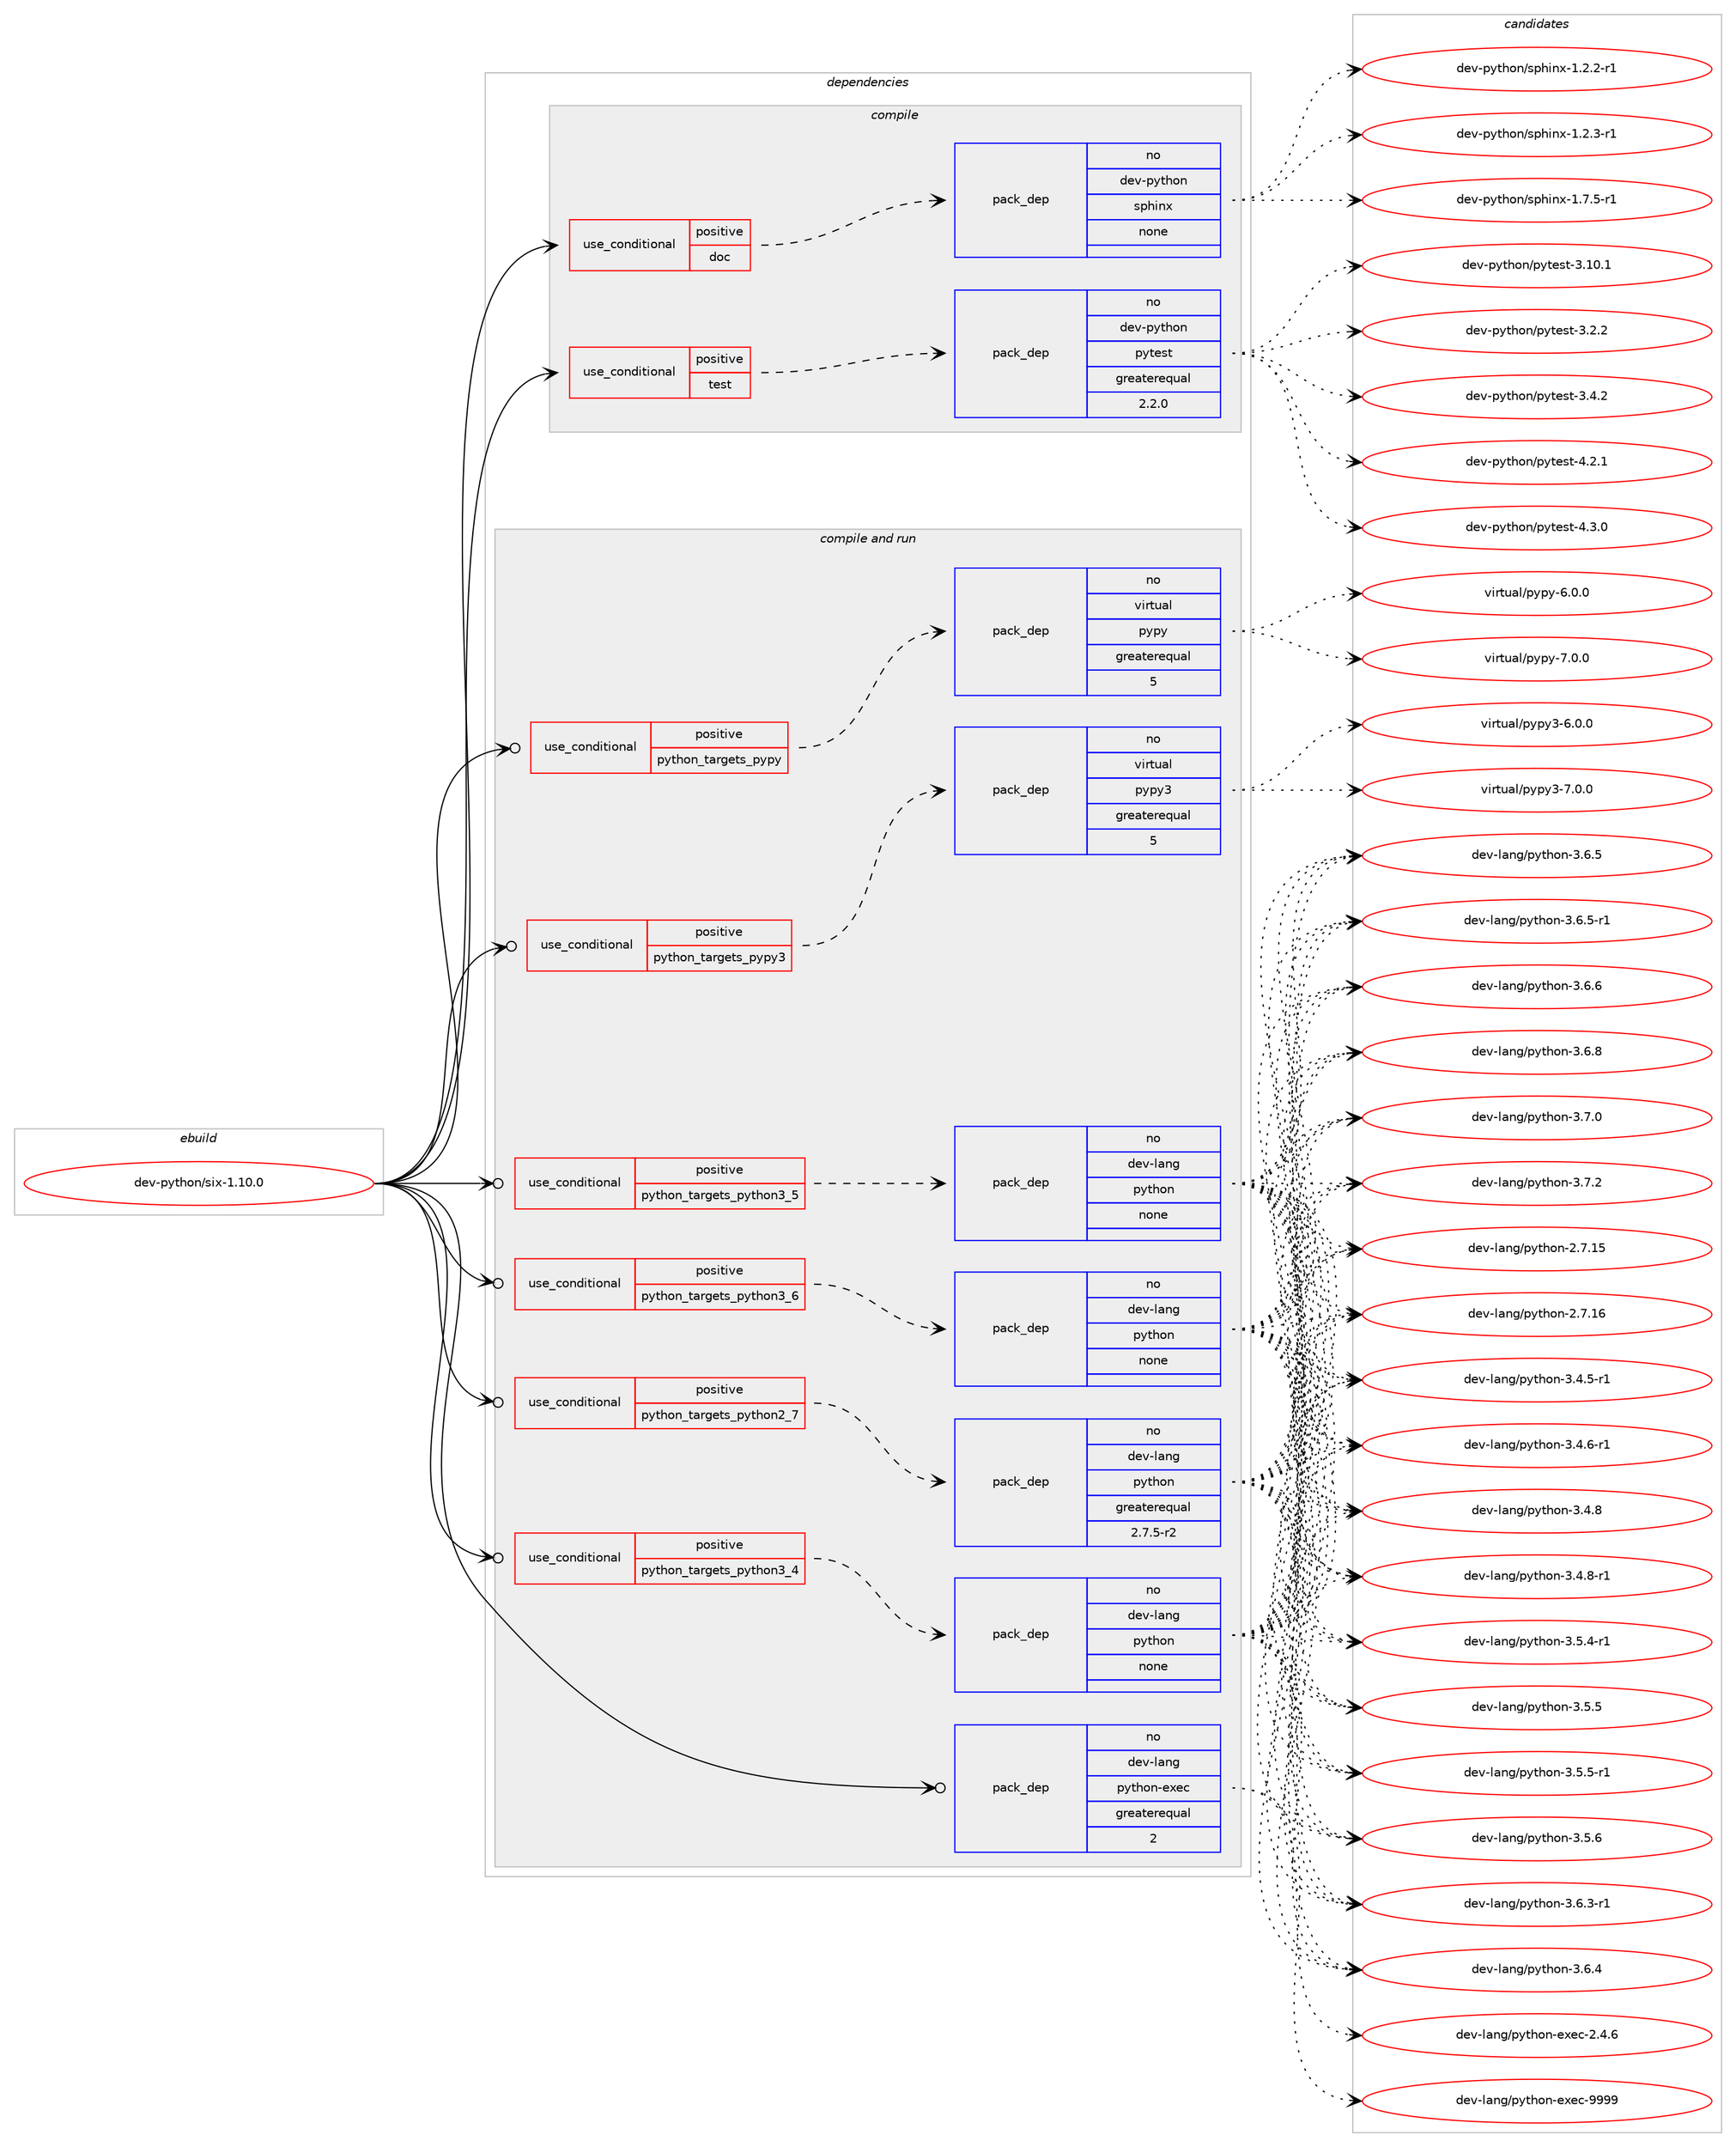digraph prolog {

# *************
# Graph options
# *************

newrank=true;
concentrate=true;
compound=true;
graph [rankdir=LR,fontname=Helvetica,fontsize=10,ranksep=1.5];#, ranksep=2.5, nodesep=0.2];
edge  [arrowhead=vee];
node  [fontname=Helvetica,fontsize=10];

# **********
# The ebuild
# **********

subgraph cluster_leftcol {
color=gray;
rank=same;
label=<<i>ebuild</i>>;
id [label="dev-python/six-1.10.0", color=red, width=4, href="../dev-python/six-1.10.0.svg"];
}

# ****************
# The dependencies
# ****************

subgraph cluster_midcol {
color=gray;
label=<<i>dependencies</i>>;
subgraph cluster_compile {
fillcolor="#eeeeee";
style=filled;
label=<<i>compile</i>>;
subgraph cond384649 {
dependency1441299 [label=<<TABLE BORDER="0" CELLBORDER="1" CELLSPACING="0" CELLPADDING="4"><TR><TD ROWSPAN="3" CELLPADDING="10">use_conditional</TD></TR><TR><TD>positive</TD></TR><TR><TD>doc</TD></TR></TABLE>>, shape=none, color=red];
subgraph pack1033288 {
dependency1441300 [label=<<TABLE BORDER="0" CELLBORDER="1" CELLSPACING="0" CELLPADDING="4" WIDTH="220"><TR><TD ROWSPAN="6" CELLPADDING="30">pack_dep</TD></TR><TR><TD WIDTH="110">no</TD></TR><TR><TD>dev-python</TD></TR><TR><TD>sphinx</TD></TR><TR><TD>none</TD></TR><TR><TD></TD></TR></TABLE>>, shape=none, color=blue];
}
dependency1441299:e -> dependency1441300:w [weight=20,style="dashed",arrowhead="vee"];
}
id:e -> dependency1441299:w [weight=20,style="solid",arrowhead="vee"];
subgraph cond384650 {
dependency1441301 [label=<<TABLE BORDER="0" CELLBORDER="1" CELLSPACING="0" CELLPADDING="4"><TR><TD ROWSPAN="3" CELLPADDING="10">use_conditional</TD></TR><TR><TD>positive</TD></TR><TR><TD>test</TD></TR></TABLE>>, shape=none, color=red];
subgraph pack1033289 {
dependency1441302 [label=<<TABLE BORDER="0" CELLBORDER="1" CELLSPACING="0" CELLPADDING="4" WIDTH="220"><TR><TD ROWSPAN="6" CELLPADDING="30">pack_dep</TD></TR><TR><TD WIDTH="110">no</TD></TR><TR><TD>dev-python</TD></TR><TR><TD>pytest</TD></TR><TR><TD>greaterequal</TD></TR><TR><TD>2.2.0</TD></TR></TABLE>>, shape=none, color=blue];
}
dependency1441301:e -> dependency1441302:w [weight=20,style="dashed",arrowhead="vee"];
}
id:e -> dependency1441301:w [weight=20,style="solid",arrowhead="vee"];
}
subgraph cluster_compileandrun {
fillcolor="#eeeeee";
style=filled;
label=<<i>compile and run</i>>;
subgraph cond384651 {
dependency1441303 [label=<<TABLE BORDER="0" CELLBORDER="1" CELLSPACING="0" CELLPADDING="4"><TR><TD ROWSPAN="3" CELLPADDING="10">use_conditional</TD></TR><TR><TD>positive</TD></TR><TR><TD>python_targets_pypy</TD></TR></TABLE>>, shape=none, color=red];
subgraph pack1033290 {
dependency1441304 [label=<<TABLE BORDER="0" CELLBORDER="1" CELLSPACING="0" CELLPADDING="4" WIDTH="220"><TR><TD ROWSPAN="6" CELLPADDING="30">pack_dep</TD></TR><TR><TD WIDTH="110">no</TD></TR><TR><TD>virtual</TD></TR><TR><TD>pypy</TD></TR><TR><TD>greaterequal</TD></TR><TR><TD>5</TD></TR></TABLE>>, shape=none, color=blue];
}
dependency1441303:e -> dependency1441304:w [weight=20,style="dashed",arrowhead="vee"];
}
id:e -> dependency1441303:w [weight=20,style="solid",arrowhead="odotvee"];
subgraph cond384652 {
dependency1441305 [label=<<TABLE BORDER="0" CELLBORDER="1" CELLSPACING="0" CELLPADDING="4"><TR><TD ROWSPAN="3" CELLPADDING="10">use_conditional</TD></TR><TR><TD>positive</TD></TR><TR><TD>python_targets_pypy3</TD></TR></TABLE>>, shape=none, color=red];
subgraph pack1033291 {
dependency1441306 [label=<<TABLE BORDER="0" CELLBORDER="1" CELLSPACING="0" CELLPADDING="4" WIDTH="220"><TR><TD ROWSPAN="6" CELLPADDING="30">pack_dep</TD></TR><TR><TD WIDTH="110">no</TD></TR><TR><TD>virtual</TD></TR><TR><TD>pypy3</TD></TR><TR><TD>greaterequal</TD></TR><TR><TD>5</TD></TR></TABLE>>, shape=none, color=blue];
}
dependency1441305:e -> dependency1441306:w [weight=20,style="dashed",arrowhead="vee"];
}
id:e -> dependency1441305:w [weight=20,style="solid",arrowhead="odotvee"];
subgraph cond384653 {
dependency1441307 [label=<<TABLE BORDER="0" CELLBORDER="1" CELLSPACING="0" CELLPADDING="4"><TR><TD ROWSPAN="3" CELLPADDING="10">use_conditional</TD></TR><TR><TD>positive</TD></TR><TR><TD>python_targets_python2_7</TD></TR></TABLE>>, shape=none, color=red];
subgraph pack1033292 {
dependency1441308 [label=<<TABLE BORDER="0" CELLBORDER="1" CELLSPACING="0" CELLPADDING="4" WIDTH="220"><TR><TD ROWSPAN="6" CELLPADDING="30">pack_dep</TD></TR><TR><TD WIDTH="110">no</TD></TR><TR><TD>dev-lang</TD></TR><TR><TD>python</TD></TR><TR><TD>greaterequal</TD></TR><TR><TD>2.7.5-r2</TD></TR></TABLE>>, shape=none, color=blue];
}
dependency1441307:e -> dependency1441308:w [weight=20,style="dashed",arrowhead="vee"];
}
id:e -> dependency1441307:w [weight=20,style="solid",arrowhead="odotvee"];
subgraph cond384654 {
dependency1441309 [label=<<TABLE BORDER="0" CELLBORDER="1" CELLSPACING="0" CELLPADDING="4"><TR><TD ROWSPAN="3" CELLPADDING="10">use_conditional</TD></TR><TR><TD>positive</TD></TR><TR><TD>python_targets_python3_4</TD></TR></TABLE>>, shape=none, color=red];
subgraph pack1033293 {
dependency1441310 [label=<<TABLE BORDER="0" CELLBORDER="1" CELLSPACING="0" CELLPADDING="4" WIDTH="220"><TR><TD ROWSPAN="6" CELLPADDING="30">pack_dep</TD></TR><TR><TD WIDTH="110">no</TD></TR><TR><TD>dev-lang</TD></TR><TR><TD>python</TD></TR><TR><TD>none</TD></TR><TR><TD></TD></TR></TABLE>>, shape=none, color=blue];
}
dependency1441309:e -> dependency1441310:w [weight=20,style="dashed",arrowhead="vee"];
}
id:e -> dependency1441309:w [weight=20,style="solid",arrowhead="odotvee"];
subgraph cond384655 {
dependency1441311 [label=<<TABLE BORDER="0" CELLBORDER="1" CELLSPACING="0" CELLPADDING="4"><TR><TD ROWSPAN="3" CELLPADDING="10">use_conditional</TD></TR><TR><TD>positive</TD></TR><TR><TD>python_targets_python3_5</TD></TR></TABLE>>, shape=none, color=red];
subgraph pack1033294 {
dependency1441312 [label=<<TABLE BORDER="0" CELLBORDER="1" CELLSPACING="0" CELLPADDING="4" WIDTH="220"><TR><TD ROWSPAN="6" CELLPADDING="30">pack_dep</TD></TR><TR><TD WIDTH="110">no</TD></TR><TR><TD>dev-lang</TD></TR><TR><TD>python</TD></TR><TR><TD>none</TD></TR><TR><TD></TD></TR></TABLE>>, shape=none, color=blue];
}
dependency1441311:e -> dependency1441312:w [weight=20,style="dashed",arrowhead="vee"];
}
id:e -> dependency1441311:w [weight=20,style="solid",arrowhead="odotvee"];
subgraph cond384656 {
dependency1441313 [label=<<TABLE BORDER="0" CELLBORDER="1" CELLSPACING="0" CELLPADDING="4"><TR><TD ROWSPAN="3" CELLPADDING="10">use_conditional</TD></TR><TR><TD>positive</TD></TR><TR><TD>python_targets_python3_6</TD></TR></TABLE>>, shape=none, color=red];
subgraph pack1033295 {
dependency1441314 [label=<<TABLE BORDER="0" CELLBORDER="1" CELLSPACING="0" CELLPADDING="4" WIDTH="220"><TR><TD ROWSPAN="6" CELLPADDING="30">pack_dep</TD></TR><TR><TD WIDTH="110">no</TD></TR><TR><TD>dev-lang</TD></TR><TR><TD>python</TD></TR><TR><TD>none</TD></TR><TR><TD></TD></TR></TABLE>>, shape=none, color=blue];
}
dependency1441313:e -> dependency1441314:w [weight=20,style="dashed",arrowhead="vee"];
}
id:e -> dependency1441313:w [weight=20,style="solid",arrowhead="odotvee"];
subgraph pack1033296 {
dependency1441315 [label=<<TABLE BORDER="0" CELLBORDER="1" CELLSPACING="0" CELLPADDING="4" WIDTH="220"><TR><TD ROWSPAN="6" CELLPADDING="30">pack_dep</TD></TR><TR><TD WIDTH="110">no</TD></TR><TR><TD>dev-lang</TD></TR><TR><TD>python-exec</TD></TR><TR><TD>greaterequal</TD></TR><TR><TD>2</TD></TR></TABLE>>, shape=none, color=blue];
}
id:e -> dependency1441315:w [weight=20,style="solid",arrowhead="odotvee"];
}
subgraph cluster_run {
fillcolor="#eeeeee";
style=filled;
label=<<i>run</i>>;
}
}

# **************
# The candidates
# **************

subgraph cluster_choices {
rank=same;
color=gray;
label=<<i>candidates</i>>;

subgraph choice1033288 {
color=black;
nodesep=1;
choice10010111845112121116104111110471151121041051101204549465046504511449 [label="dev-python/sphinx-1.2.2-r1", color=red, width=4,href="../dev-python/sphinx-1.2.2-r1.svg"];
choice10010111845112121116104111110471151121041051101204549465046514511449 [label="dev-python/sphinx-1.2.3-r1", color=red, width=4,href="../dev-python/sphinx-1.2.3-r1.svg"];
choice10010111845112121116104111110471151121041051101204549465546534511449 [label="dev-python/sphinx-1.7.5-r1", color=red, width=4,href="../dev-python/sphinx-1.7.5-r1.svg"];
dependency1441300:e -> choice10010111845112121116104111110471151121041051101204549465046504511449:w [style=dotted,weight="100"];
dependency1441300:e -> choice10010111845112121116104111110471151121041051101204549465046514511449:w [style=dotted,weight="100"];
dependency1441300:e -> choice10010111845112121116104111110471151121041051101204549465546534511449:w [style=dotted,weight="100"];
}
subgraph choice1033289 {
color=black;
nodesep=1;
choice100101118451121211161041111104711212111610111511645514649484649 [label="dev-python/pytest-3.10.1", color=red, width=4,href="../dev-python/pytest-3.10.1.svg"];
choice1001011184511212111610411111047112121116101115116455146504650 [label="dev-python/pytest-3.2.2", color=red, width=4,href="../dev-python/pytest-3.2.2.svg"];
choice1001011184511212111610411111047112121116101115116455146524650 [label="dev-python/pytest-3.4.2", color=red, width=4,href="../dev-python/pytest-3.4.2.svg"];
choice1001011184511212111610411111047112121116101115116455246504649 [label="dev-python/pytest-4.2.1", color=red, width=4,href="../dev-python/pytest-4.2.1.svg"];
choice1001011184511212111610411111047112121116101115116455246514648 [label="dev-python/pytest-4.3.0", color=red, width=4,href="../dev-python/pytest-4.3.0.svg"];
dependency1441302:e -> choice100101118451121211161041111104711212111610111511645514649484649:w [style=dotted,weight="100"];
dependency1441302:e -> choice1001011184511212111610411111047112121116101115116455146504650:w [style=dotted,weight="100"];
dependency1441302:e -> choice1001011184511212111610411111047112121116101115116455146524650:w [style=dotted,weight="100"];
dependency1441302:e -> choice1001011184511212111610411111047112121116101115116455246504649:w [style=dotted,weight="100"];
dependency1441302:e -> choice1001011184511212111610411111047112121116101115116455246514648:w [style=dotted,weight="100"];
}
subgraph choice1033290 {
color=black;
nodesep=1;
choice1181051141161179710847112121112121455446484648 [label="virtual/pypy-6.0.0", color=red, width=4,href="../virtual/pypy-6.0.0.svg"];
choice1181051141161179710847112121112121455546484648 [label="virtual/pypy-7.0.0", color=red, width=4,href="../virtual/pypy-7.0.0.svg"];
dependency1441304:e -> choice1181051141161179710847112121112121455446484648:w [style=dotted,weight="100"];
dependency1441304:e -> choice1181051141161179710847112121112121455546484648:w [style=dotted,weight="100"];
}
subgraph choice1033291 {
color=black;
nodesep=1;
choice118105114116117971084711212111212151455446484648 [label="virtual/pypy3-6.0.0", color=red, width=4,href="../virtual/pypy3-6.0.0.svg"];
choice118105114116117971084711212111212151455546484648 [label="virtual/pypy3-7.0.0", color=red, width=4,href="../virtual/pypy3-7.0.0.svg"];
dependency1441306:e -> choice118105114116117971084711212111212151455446484648:w [style=dotted,weight="100"];
dependency1441306:e -> choice118105114116117971084711212111212151455546484648:w [style=dotted,weight="100"];
}
subgraph choice1033292 {
color=black;
nodesep=1;
choice10010111845108971101034711212111610411111045504655464953 [label="dev-lang/python-2.7.15", color=red, width=4,href="../dev-lang/python-2.7.15.svg"];
choice10010111845108971101034711212111610411111045504655464954 [label="dev-lang/python-2.7.16", color=red, width=4,href="../dev-lang/python-2.7.16.svg"];
choice1001011184510897110103471121211161041111104551465246534511449 [label="dev-lang/python-3.4.5-r1", color=red, width=4,href="../dev-lang/python-3.4.5-r1.svg"];
choice1001011184510897110103471121211161041111104551465246544511449 [label="dev-lang/python-3.4.6-r1", color=red, width=4,href="../dev-lang/python-3.4.6-r1.svg"];
choice100101118451089711010347112121116104111110455146524656 [label="dev-lang/python-3.4.8", color=red, width=4,href="../dev-lang/python-3.4.8.svg"];
choice1001011184510897110103471121211161041111104551465246564511449 [label="dev-lang/python-3.4.8-r1", color=red, width=4,href="../dev-lang/python-3.4.8-r1.svg"];
choice1001011184510897110103471121211161041111104551465346524511449 [label="dev-lang/python-3.5.4-r1", color=red, width=4,href="../dev-lang/python-3.5.4-r1.svg"];
choice100101118451089711010347112121116104111110455146534653 [label="dev-lang/python-3.5.5", color=red, width=4,href="../dev-lang/python-3.5.5.svg"];
choice1001011184510897110103471121211161041111104551465346534511449 [label="dev-lang/python-3.5.5-r1", color=red, width=4,href="../dev-lang/python-3.5.5-r1.svg"];
choice100101118451089711010347112121116104111110455146534654 [label="dev-lang/python-3.5.6", color=red, width=4,href="../dev-lang/python-3.5.6.svg"];
choice1001011184510897110103471121211161041111104551465446514511449 [label="dev-lang/python-3.6.3-r1", color=red, width=4,href="../dev-lang/python-3.6.3-r1.svg"];
choice100101118451089711010347112121116104111110455146544652 [label="dev-lang/python-3.6.4", color=red, width=4,href="../dev-lang/python-3.6.4.svg"];
choice100101118451089711010347112121116104111110455146544653 [label="dev-lang/python-3.6.5", color=red, width=4,href="../dev-lang/python-3.6.5.svg"];
choice1001011184510897110103471121211161041111104551465446534511449 [label="dev-lang/python-3.6.5-r1", color=red, width=4,href="../dev-lang/python-3.6.5-r1.svg"];
choice100101118451089711010347112121116104111110455146544654 [label="dev-lang/python-3.6.6", color=red, width=4,href="../dev-lang/python-3.6.6.svg"];
choice100101118451089711010347112121116104111110455146544656 [label="dev-lang/python-3.6.8", color=red, width=4,href="../dev-lang/python-3.6.8.svg"];
choice100101118451089711010347112121116104111110455146554648 [label="dev-lang/python-3.7.0", color=red, width=4,href="../dev-lang/python-3.7.0.svg"];
choice100101118451089711010347112121116104111110455146554650 [label="dev-lang/python-3.7.2", color=red, width=4,href="../dev-lang/python-3.7.2.svg"];
dependency1441308:e -> choice10010111845108971101034711212111610411111045504655464953:w [style=dotted,weight="100"];
dependency1441308:e -> choice10010111845108971101034711212111610411111045504655464954:w [style=dotted,weight="100"];
dependency1441308:e -> choice1001011184510897110103471121211161041111104551465246534511449:w [style=dotted,weight="100"];
dependency1441308:e -> choice1001011184510897110103471121211161041111104551465246544511449:w [style=dotted,weight="100"];
dependency1441308:e -> choice100101118451089711010347112121116104111110455146524656:w [style=dotted,weight="100"];
dependency1441308:e -> choice1001011184510897110103471121211161041111104551465246564511449:w [style=dotted,weight="100"];
dependency1441308:e -> choice1001011184510897110103471121211161041111104551465346524511449:w [style=dotted,weight="100"];
dependency1441308:e -> choice100101118451089711010347112121116104111110455146534653:w [style=dotted,weight="100"];
dependency1441308:e -> choice1001011184510897110103471121211161041111104551465346534511449:w [style=dotted,weight="100"];
dependency1441308:e -> choice100101118451089711010347112121116104111110455146534654:w [style=dotted,weight="100"];
dependency1441308:e -> choice1001011184510897110103471121211161041111104551465446514511449:w [style=dotted,weight="100"];
dependency1441308:e -> choice100101118451089711010347112121116104111110455146544652:w [style=dotted,weight="100"];
dependency1441308:e -> choice100101118451089711010347112121116104111110455146544653:w [style=dotted,weight="100"];
dependency1441308:e -> choice1001011184510897110103471121211161041111104551465446534511449:w [style=dotted,weight="100"];
dependency1441308:e -> choice100101118451089711010347112121116104111110455146544654:w [style=dotted,weight="100"];
dependency1441308:e -> choice100101118451089711010347112121116104111110455146544656:w [style=dotted,weight="100"];
dependency1441308:e -> choice100101118451089711010347112121116104111110455146554648:w [style=dotted,weight="100"];
dependency1441308:e -> choice100101118451089711010347112121116104111110455146554650:w [style=dotted,weight="100"];
}
subgraph choice1033293 {
color=black;
nodesep=1;
choice10010111845108971101034711212111610411111045504655464953 [label="dev-lang/python-2.7.15", color=red, width=4,href="../dev-lang/python-2.7.15.svg"];
choice10010111845108971101034711212111610411111045504655464954 [label="dev-lang/python-2.7.16", color=red, width=4,href="../dev-lang/python-2.7.16.svg"];
choice1001011184510897110103471121211161041111104551465246534511449 [label="dev-lang/python-3.4.5-r1", color=red, width=4,href="../dev-lang/python-3.4.5-r1.svg"];
choice1001011184510897110103471121211161041111104551465246544511449 [label="dev-lang/python-3.4.6-r1", color=red, width=4,href="../dev-lang/python-3.4.6-r1.svg"];
choice100101118451089711010347112121116104111110455146524656 [label="dev-lang/python-3.4.8", color=red, width=4,href="../dev-lang/python-3.4.8.svg"];
choice1001011184510897110103471121211161041111104551465246564511449 [label="dev-lang/python-3.4.8-r1", color=red, width=4,href="../dev-lang/python-3.4.8-r1.svg"];
choice1001011184510897110103471121211161041111104551465346524511449 [label="dev-lang/python-3.5.4-r1", color=red, width=4,href="../dev-lang/python-3.5.4-r1.svg"];
choice100101118451089711010347112121116104111110455146534653 [label="dev-lang/python-3.5.5", color=red, width=4,href="../dev-lang/python-3.5.5.svg"];
choice1001011184510897110103471121211161041111104551465346534511449 [label="dev-lang/python-3.5.5-r1", color=red, width=4,href="../dev-lang/python-3.5.5-r1.svg"];
choice100101118451089711010347112121116104111110455146534654 [label="dev-lang/python-3.5.6", color=red, width=4,href="../dev-lang/python-3.5.6.svg"];
choice1001011184510897110103471121211161041111104551465446514511449 [label="dev-lang/python-3.6.3-r1", color=red, width=4,href="../dev-lang/python-3.6.3-r1.svg"];
choice100101118451089711010347112121116104111110455146544652 [label="dev-lang/python-3.6.4", color=red, width=4,href="../dev-lang/python-3.6.4.svg"];
choice100101118451089711010347112121116104111110455146544653 [label="dev-lang/python-3.6.5", color=red, width=4,href="../dev-lang/python-3.6.5.svg"];
choice1001011184510897110103471121211161041111104551465446534511449 [label="dev-lang/python-3.6.5-r1", color=red, width=4,href="../dev-lang/python-3.6.5-r1.svg"];
choice100101118451089711010347112121116104111110455146544654 [label="dev-lang/python-3.6.6", color=red, width=4,href="../dev-lang/python-3.6.6.svg"];
choice100101118451089711010347112121116104111110455146544656 [label="dev-lang/python-3.6.8", color=red, width=4,href="../dev-lang/python-3.6.8.svg"];
choice100101118451089711010347112121116104111110455146554648 [label="dev-lang/python-3.7.0", color=red, width=4,href="../dev-lang/python-3.7.0.svg"];
choice100101118451089711010347112121116104111110455146554650 [label="dev-lang/python-3.7.2", color=red, width=4,href="../dev-lang/python-3.7.2.svg"];
dependency1441310:e -> choice10010111845108971101034711212111610411111045504655464953:w [style=dotted,weight="100"];
dependency1441310:e -> choice10010111845108971101034711212111610411111045504655464954:w [style=dotted,weight="100"];
dependency1441310:e -> choice1001011184510897110103471121211161041111104551465246534511449:w [style=dotted,weight="100"];
dependency1441310:e -> choice1001011184510897110103471121211161041111104551465246544511449:w [style=dotted,weight="100"];
dependency1441310:e -> choice100101118451089711010347112121116104111110455146524656:w [style=dotted,weight="100"];
dependency1441310:e -> choice1001011184510897110103471121211161041111104551465246564511449:w [style=dotted,weight="100"];
dependency1441310:e -> choice1001011184510897110103471121211161041111104551465346524511449:w [style=dotted,weight="100"];
dependency1441310:e -> choice100101118451089711010347112121116104111110455146534653:w [style=dotted,weight="100"];
dependency1441310:e -> choice1001011184510897110103471121211161041111104551465346534511449:w [style=dotted,weight="100"];
dependency1441310:e -> choice100101118451089711010347112121116104111110455146534654:w [style=dotted,weight="100"];
dependency1441310:e -> choice1001011184510897110103471121211161041111104551465446514511449:w [style=dotted,weight="100"];
dependency1441310:e -> choice100101118451089711010347112121116104111110455146544652:w [style=dotted,weight="100"];
dependency1441310:e -> choice100101118451089711010347112121116104111110455146544653:w [style=dotted,weight="100"];
dependency1441310:e -> choice1001011184510897110103471121211161041111104551465446534511449:w [style=dotted,weight="100"];
dependency1441310:e -> choice100101118451089711010347112121116104111110455146544654:w [style=dotted,weight="100"];
dependency1441310:e -> choice100101118451089711010347112121116104111110455146544656:w [style=dotted,weight="100"];
dependency1441310:e -> choice100101118451089711010347112121116104111110455146554648:w [style=dotted,weight="100"];
dependency1441310:e -> choice100101118451089711010347112121116104111110455146554650:w [style=dotted,weight="100"];
}
subgraph choice1033294 {
color=black;
nodesep=1;
choice10010111845108971101034711212111610411111045504655464953 [label="dev-lang/python-2.7.15", color=red, width=4,href="../dev-lang/python-2.7.15.svg"];
choice10010111845108971101034711212111610411111045504655464954 [label="dev-lang/python-2.7.16", color=red, width=4,href="../dev-lang/python-2.7.16.svg"];
choice1001011184510897110103471121211161041111104551465246534511449 [label="dev-lang/python-3.4.5-r1", color=red, width=4,href="../dev-lang/python-3.4.5-r1.svg"];
choice1001011184510897110103471121211161041111104551465246544511449 [label="dev-lang/python-3.4.6-r1", color=red, width=4,href="../dev-lang/python-3.4.6-r1.svg"];
choice100101118451089711010347112121116104111110455146524656 [label="dev-lang/python-3.4.8", color=red, width=4,href="../dev-lang/python-3.4.8.svg"];
choice1001011184510897110103471121211161041111104551465246564511449 [label="dev-lang/python-3.4.8-r1", color=red, width=4,href="../dev-lang/python-3.4.8-r1.svg"];
choice1001011184510897110103471121211161041111104551465346524511449 [label="dev-lang/python-3.5.4-r1", color=red, width=4,href="../dev-lang/python-3.5.4-r1.svg"];
choice100101118451089711010347112121116104111110455146534653 [label="dev-lang/python-3.5.5", color=red, width=4,href="../dev-lang/python-3.5.5.svg"];
choice1001011184510897110103471121211161041111104551465346534511449 [label="dev-lang/python-3.5.5-r1", color=red, width=4,href="../dev-lang/python-3.5.5-r1.svg"];
choice100101118451089711010347112121116104111110455146534654 [label="dev-lang/python-3.5.6", color=red, width=4,href="../dev-lang/python-3.5.6.svg"];
choice1001011184510897110103471121211161041111104551465446514511449 [label="dev-lang/python-3.6.3-r1", color=red, width=4,href="../dev-lang/python-3.6.3-r1.svg"];
choice100101118451089711010347112121116104111110455146544652 [label="dev-lang/python-3.6.4", color=red, width=4,href="../dev-lang/python-3.6.4.svg"];
choice100101118451089711010347112121116104111110455146544653 [label="dev-lang/python-3.6.5", color=red, width=4,href="../dev-lang/python-3.6.5.svg"];
choice1001011184510897110103471121211161041111104551465446534511449 [label="dev-lang/python-3.6.5-r1", color=red, width=4,href="../dev-lang/python-3.6.5-r1.svg"];
choice100101118451089711010347112121116104111110455146544654 [label="dev-lang/python-3.6.6", color=red, width=4,href="../dev-lang/python-3.6.6.svg"];
choice100101118451089711010347112121116104111110455146544656 [label="dev-lang/python-3.6.8", color=red, width=4,href="../dev-lang/python-3.6.8.svg"];
choice100101118451089711010347112121116104111110455146554648 [label="dev-lang/python-3.7.0", color=red, width=4,href="../dev-lang/python-3.7.0.svg"];
choice100101118451089711010347112121116104111110455146554650 [label="dev-lang/python-3.7.2", color=red, width=4,href="../dev-lang/python-3.7.2.svg"];
dependency1441312:e -> choice10010111845108971101034711212111610411111045504655464953:w [style=dotted,weight="100"];
dependency1441312:e -> choice10010111845108971101034711212111610411111045504655464954:w [style=dotted,weight="100"];
dependency1441312:e -> choice1001011184510897110103471121211161041111104551465246534511449:w [style=dotted,weight="100"];
dependency1441312:e -> choice1001011184510897110103471121211161041111104551465246544511449:w [style=dotted,weight="100"];
dependency1441312:e -> choice100101118451089711010347112121116104111110455146524656:w [style=dotted,weight="100"];
dependency1441312:e -> choice1001011184510897110103471121211161041111104551465246564511449:w [style=dotted,weight="100"];
dependency1441312:e -> choice1001011184510897110103471121211161041111104551465346524511449:w [style=dotted,weight="100"];
dependency1441312:e -> choice100101118451089711010347112121116104111110455146534653:w [style=dotted,weight="100"];
dependency1441312:e -> choice1001011184510897110103471121211161041111104551465346534511449:w [style=dotted,weight="100"];
dependency1441312:e -> choice100101118451089711010347112121116104111110455146534654:w [style=dotted,weight="100"];
dependency1441312:e -> choice1001011184510897110103471121211161041111104551465446514511449:w [style=dotted,weight="100"];
dependency1441312:e -> choice100101118451089711010347112121116104111110455146544652:w [style=dotted,weight="100"];
dependency1441312:e -> choice100101118451089711010347112121116104111110455146544653:w [style=dotted,weight="100"];
dependency1441312:e -> choice1001011184510897110103471121211161041111104551465446534511449:w [style=dotted,weight="100"];
dependency1441312:e -> choice100101118451089711010347112121116104111110455146544654:w [style=dotted,weight="100"];
dependency1441312:e -> choice100101118451089711010347112121116104111110455146544656:w [style=dotted,weight="100"];
dependency1441312:e -> choice100101118451089711010347112121116104111110455146554648:w [style=dotted,weight="100"];
dependency1441312:e -> choice100101118451089711010347112121116104111110455146554650:w [style=dotted,weight="100"];
}
subgraph choice1033295 {
color=black;
nodesep=1;
choice10010111845108971101034711212111610411111045504655464953 [label="dev-lang/python-2.7.15", color=red, width=4,href="../dev-lang/python-2.7.15.svg"];
choice10010111845108971101034711212111610411111045504655464954 [label="dev-lang/python-2.7.16", color=red, width=4,href="../dev-lang/python-2.7.16.svg"];
choice1001011184510897110103471121211161041111104551465246534511449 [label="dev-lang/python-3.4.5-r1", color=red, width=4,href="../dev-lang/python-3.4.5-r1.svg"];
choice1001011184510897110103471121211161041111104551465246544511449 [label="dev-lang/python-3.4.6-r1", color=red, width=4,href="../dev-lang/python-3.4.6-r1.svg"];
choice100101118451089711010347112121116104111110455146524656 [label="dev-lang/python-3.4.8", color=red, width=4,href="../dev-lang/python-3.4.8.svg"];
choice1001011184510897110103471121211161041111104551465246564511449 [label="dev-lang/python-3.4.8-r1", color=red, width=4,href="../dev-lang/python-3.4.8-r1.svg"];
choice1001011184510897110103471121211161041111104551465346524511449 [label="dev-lang/python-3.5.4-r1", color=red, width=4,href="../dev-lang/python-3.5.4-r1.svg"];
choice100101118451089711010347112121116104111110455146534653 [label="dev-lang/python-3.5.5", color=red, width=4,href="../dev-lang/python-3.5.5.svg"];
choice1001011184510897110103471121211161041111104551465346534511449 [label="dev-lang/python-3.5.5-r1", color=red, width=4,href="../dev-lang/python-3.5.5-r1.svg"];
choice100101118451089711010347112121116104111110455146534654 [label="dev-lang/python-3.5.6", color=red, width=4,href="../dev-lang/python-3.5.6.svg"];
choice1001011184510897110103471121211161041111104551465446514511449 [label="dev-lang/python-3.6.3-r1", color=red, width=4,href="../dev-lang/python-3.6.3-r1.svg"];
choice100101118451089711010347112121116104111110455146544652 [label="dev-lang/python-3.6.4", color=red, width=4,href="../dev-lang/python-3.6.4.svg"];
choice100101118451089711010347112121116104111110455146544653 [label="dev-lang/python-3.6.5", color=red, width=4,href="../dev-lang/python-3.6.5.svg"];
choice1001011184510897110103471121211161041111104551465446534511449 [label="dev-lang/python-3.6.5-r1", color=red, width=4,href="../dev-lang/python-3.6.5-r1.svg"];
choice100101118451089711010347112121116104111110455146544654 [label="dev-lang/python-3.6.6", color=red, width=4,href="../dev-lang/python-3.6.6.svg"];
choice100101118451089711010347112121116104111110455146544656 [label="dev-lang/python-3.6.8", color=red, width=4,href="../dev-lang/python-3.6.8.svg"];
choice100101118451089711010347112121116104111110455146554648 [label="dev-lang/python-3.7.0", color=red, width=4,href="../dev-lang/python-3.7.0.svg"];
choice100101118451089711010347112121116104111110455146554650 [label="dev-lang/python-3.7.2", color=red, width=4,href="../dev-lang/python-3.7.2.svg"];
dependency1441314:e -> choice10010111845108971101034711212111610411111045504655464953:w [style=dotted,weight="100"];
dependency1441314:e -> choice10010111845108971101034711212111610411111045504655464954:w [style=dotted,weight="100"];
dependency1441314:e -> choice1001011184510897110103471121211161041111104551465246534511449:w [style=dotted,weight="100"];
dependency1441314:e -> choice1001011184510897110103471121211161041111104551465246544511449:w [style=dotted,weight="100"];
dependency1441314:e -> choice100101118451089711010347112121116104111110455146524656:w [style=dotted,weight="100"];
dependency1441314:e -> choice1001011184510897110103471121211161041111104551465246564511449:w [style=dotted,weight="100"];
dependency1441314:e -> choice1001011184510897110103471121211161041111104551465346524511449:w [style=dotted,weight="100"];
dependency1441314:e -> choice100101118451089711010347112121116104111110455146534653:w [style=dotted,weight="100"];
dependency1441314:e -> choice1001011184510897110103471121211161041111104551465346534511449:w [style=dotted,weight="100"];
dependency1441314:e -> choice100101118451089711010347112121116104111110455146534654:w [style=dotted,weight="100"];
dependency1441314:e -> choice1001011184510897110103471121211161041111104551465446514511449:w [style=dotted,weight="100"];
dependency1441314:e -> choice100101118451089711010347112121116104111110455146544652:w [style=dotted,weight="100"];
dependency1441314:e -> choice100101118451089711010347112121116104111110455146544653:w [style=dotted,weight="100"];
dependency1441314:e -> choice1001011184510897110103471121211161041111104551465446534511449:w [style=dotted,weight="100"];
dependency1441314:e -> choice100101118451089711010347112121116104111110455146544654:w [style=dotted,weight="100"];
dependency1441314:e -> choice100101118451089711010347112121116104111110455146544656:w [style=dotted,weight="100"];
dependency1441314:e -> choice100101118451089711010347112121116104111110455146554648:w [style=dotted,weight="100"];
dependency1441314:e -> choice100101118451089711010347112121116104111110455146554650:w [style=dotted,weight="100"];
}
subgraph choice1033296 {
color=black;
nodesep=1;
choice1001011184510897110103471121211161041111104510112010199455046524654 [label="dev-lang/python-exec-2.4.6", color=red, width=4,href="../dev-lang/python-exec-2.4.6.svg"];
choice10010111845108971101034711212111610411111045101120101994557575757 [label="dev-lang/python-exec-9999", color=red, width=4,href="../dev-lang/python-exec-9999.svg"];
dependency1441315:e -> choice1001011184510897110103471121211161041111104510112010199455046524654:w [style=dotted,weight="100"];
dependency1441315:e -> choice10010111845108971101034711212111610411111045101120101994557575757:w [style=dotted,weight="100"];
}
}

}
